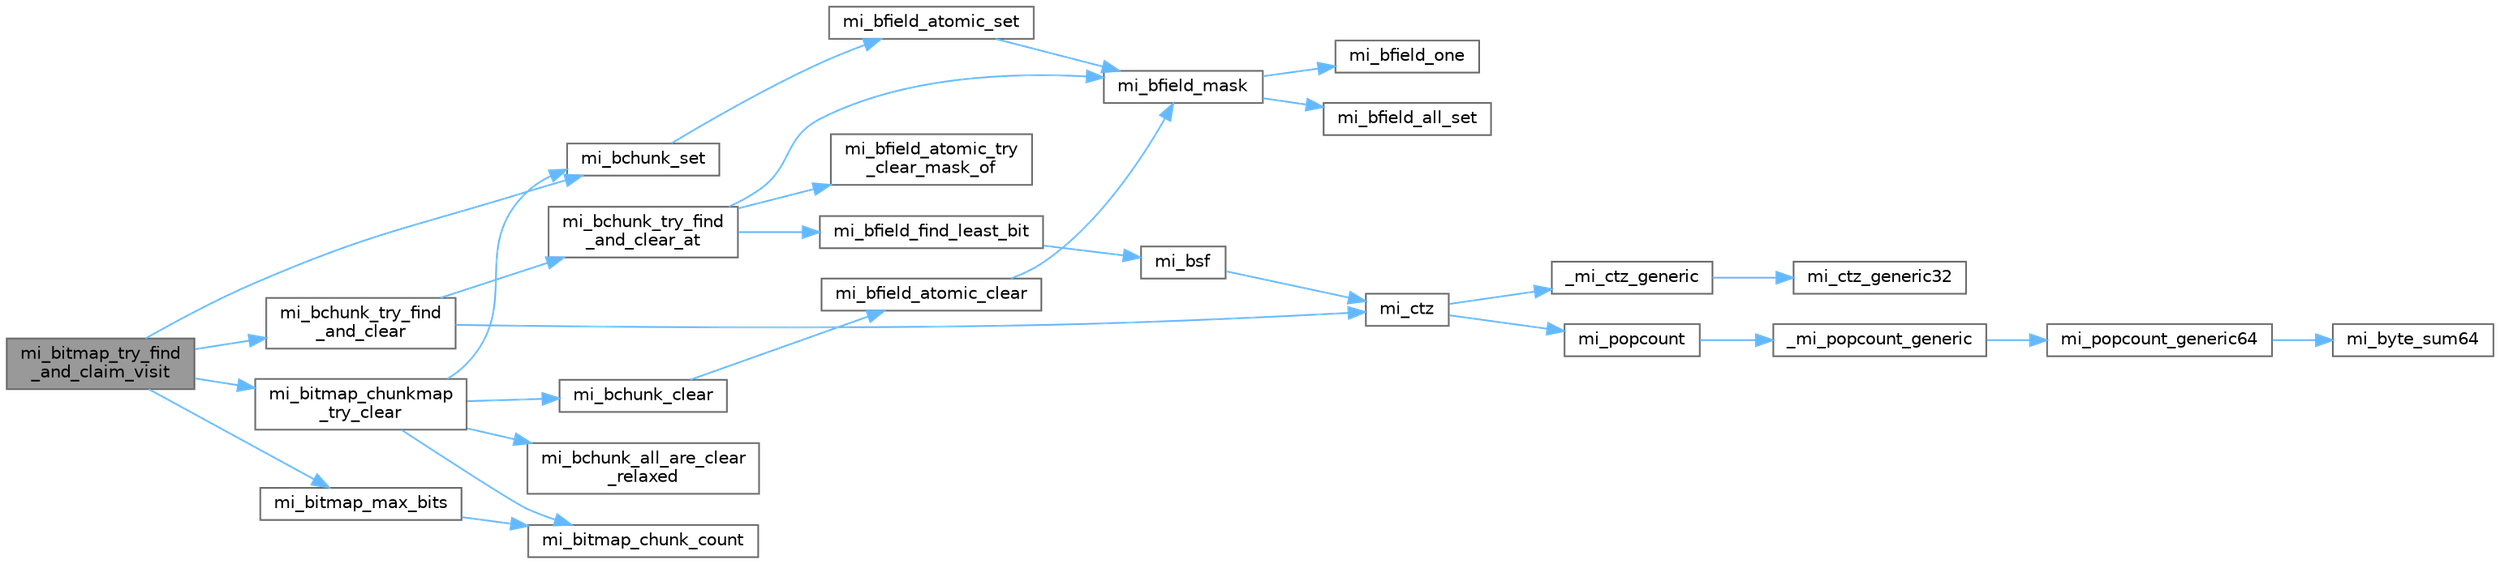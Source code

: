digraph "mi_bitmap_try_find_and_claim_visit"
{
 // LATEX_PDF_SIZE
  bgcolor="transparent";
  edge [fontname=Helvetica,fontsize=10,labelfontname=Helvetica,labelfontsize=10];
  node [fontname=Helvetica,fontsize=10,shape=box,height=0.2,width=0.4];
  rankdir="LR";
  Node1 [id="Node000001",label="mi_bitmap_try_find\l_and_claim_visit",height=0.2,width=0.4,color="gray40", fillcolor="grey60", style="filled", fontcolor="black",tooltip=" "];
  Node1 -> Node2 [id="edge29_Node000001_Node000002",color="steelblue1",style="solid",tooltip=" "];
  Node2 [id="Node000002",label="mi_bchunk_set",height=0.2,width=0.4,color="grey40", fillcolor="white", style="filled",URL="$bitmap_8c.html#ab346ba3b2da689a30e5cc0bf7348e552",tooltip=" "];
  Node2 -> Node3 [id="edge30_Node000002_Node000003",color="steelblue1",style="solid",tooltip=" "];
  Node3 [id="Node000003",label="mi_bfield_atomic_set",height=0.2,width=0.4,color="grey40", fillcolor="white", style="filled",URL="$bitmap_8c.html#adc19e319ae9cc70bef6264077249f89b",tooltip=" "];
  Node3 -> Node4 [id="edge31_Node000003_Node000004",color="steelblue1",style="solid",tooltip=" "];
  Node4 [id="Node000004",label="mi_bfield_mask",height=0.2,width=0.4,color="grey40", fillcolor="white", style="filled",URL="$bitmap_8c.html#aa4d08980dc8daf4bb8b950a4d4a687ef",tooltip=" "];
  Node4 -> Node5 [id="edge32_Node000004_Node000005",color="steelblue1",style="solid",tooltip=" "];
  Node5 [id="Node000005",label="mi_bfield_all_set",height=0.2,width=0.4,color="grey40", fillcolor="white", style="filled",URL="$bitmap_8c.html#a68733ed030dc38eabe23102bf17fa86d",tooltip=" "];
  Node4 -> Node6 [id="edge33_Node000004_Node000006",color="steelblue1",style="solid",tooltip=" "];
  Node6 [id="Node000006",label="mi_bfield_one",height=0.2,width=0.4,color="grey40", fillcolor="white", style="filled",URL="$bitmap_8c.html#a8e898496b41e387ca00e77eff2cc364d",tooltip=" "];
  Node1 -> Node7 [id="edge34_Node000001_Node000007",color="steelblue1",style="solid",tooltip=" "];
  Node7 [id="Node000007",label="mi_bchunk_try_find\l_and_clear",height=0.2,width=0.4,color="grey40", fillcolor="white", style="filled",URL="$bitmap_8c.html#aa11557a706a7a264cc1f73f1300e17eb",tooltip=" "];
  Node7 -> Node8 [id="edge35_Node000007_Node000008",color="steelblue1",style="solid",tooltip=" "];
  Node8 [id="Node000008",label="mi_bchunk_try_find\l_and_clear_at",height=0.2,width=0.4,color="grey40", fillcolor="white", style="filled",URL="$bitmap_8c.html#ac6424593eb39a2437e8226638ebd8051",tooltip=" "];
  Node8 -> Node9 [id="edge36_Node000008_Node000009",color="steelblue1",style="solid",tooltip=" "];
  Node9 [id="Node000009",label="mi_bfield_atomic_try\l_clear_mask_of",height=0.2,width=0.4,color="grey40", fillcolor="white", style="filled",URL="$bitmap_8c.html#a73c19c3d1d7503123b9c606a25234113",tooltip=" "];
  Node8 -> Node10 [id="edge37_Node000008_Node000010",color="steelblue1",style="solid",tooltip=" "];
  Node10 [id="Node000010",label="mi_bfield_find_least_bit",height=0.2,width=0.4,color="grey40", fillcolor="white", style="filled",URL="$bitmap_8c.html#a81530e7b3d5b00380e17776d6bf7def6",tooltip=" "];
  Node10 -> Node11 [id="edge38_Node000010_Node000011",color="steelblue1",style="solid",tooltip=" "];
  Node11 [id="Node000011",label="mi_bsf",height=0.2,width=0.4,color="grey40", fillcolor="white", style="filled",URL="$bits_8h.html#a9a725eee7a716d863140f201d6a970f5",tooltip=" "];
  Node11 -> Node12 [id="edge39_Node000011_Node000012",color="steelblue1",style="solid",tooltip=" "];
  Node12 [id="Node000012",label="mi_ctz",height=0.2,width=0.4,color="grey40", fillcolor="white", style="filled",URL="$bits_8h.html#a8eb514b948438b609030d3d13c0d1c6d",tooltip=" "];
  Node12 -> Node13 [id="edge40_Node000012_Node000013",color="steelblue1",style="solid",tooltip=" "];
  Node13 [id="Node000013",label="_mi_ctz_generic",height=0.2,width=0.4,color="grey40", fillcolor="white", style="filled",URL="$libc_8c.html#aaf9cb98b0eccdf3c2bcfb027728ee7b0",tooltip=" "];
  Node13 -> Node14 [id="edge41_Node000013_Node000014",color="steelblue1",style="solid",tooltip=" "];
  Node14 [id="Node000014",label="mi_ctz_generic32",height=0.2,width=0.4,color="grey40", fillcolor="white", style="filled",URL="$libc_8c.html#a302fccef2ee4de93b9121915f0d7fc73",tooltip=" "];
  Node12 -> Node15 [id="edge42_Node000012_Node000015",color="steelblue1",style="solid",tooltip=" "];
  Node15 [id="Node000015",label="mi_popcount",height=0.2,width=0.4,color="grey40", fillcolor="white", style="filled",URL="$bits_8h.html#ac2a9854186003f70eb01135c9aca3529",tooltip=" "];
  Node15 -> Node16 [id="edge43_Node000015_Node000016",color="steelblue1",style="solid",tooltip=" "];
  Node16 [id="Node000016",label="_mi_popcount_generic",height=0.2,width=0.4,color="grey40", fillcolor="white", style="filled",URL="$libc_8c.html#aaab27db7dbed686101df507edc29d20b",tooltip=" "];
  Node16 -> Node17 [id="edge44_Node000016_Node000017",color="steelblue1",style="solid",tooltip=" "];
  Node17 [id="Node000017",label="mi_popcount_generic64",height=0.2,width=0.4,color="grey40", fillcolor="white", style="filled",URL="$libc_8c.html#a533578e7639a04fe16a92e5a7f5061d6",tooltip=" "];
  Node17 -> Node18 [id="edge45_Node000017_Node000018",color="steelblue1",style="solid",tooltip=" "];
  Node18 [id="Node000018",label="mi_byte_sum64",height=0.2,width=0.4,color="grey40", fillcolor="white", style="filled",URL="$libc_8c.html#ac08026bb16e7424486bc67475822bf66",tooltip=" "];
  Node8 -> Node4 [id="edge46_Node000008_Node000004",color="steelblue1",style="solid",tooltip=" "];
  Node7 -> Node12 [id="edge47_Node000007_Node000012",color="steelblue1",style="solid",tooltip=" "];
  Node1 -> Node19 [id="edge48_Node000001_Node000019",color="steelblue1",style="solid",tooltip=" "];
  Node19 [id="Node000019",label="mi_bitmap_chunkmap\l_try_clear",height=0.2,width=0.4,color="grey40", fillcolor="white", style="filled",URL="$bitmap_8c.html#a5bb0c3e1e081c87726fb5e091123673e",tooltip=" "];
  Node19 -> Node20 [id="edge49_Node000019_Node000020",color="steelblue1",style="solid",tooltip=" "];
  Node20 [id="Node000020",label="mi_bchunk_all_are_clear\l_relaxed",height=0.2,width=0.4,color="grey40", fillcolor="white", style="filled",URL="$bitmap_8c.html#a88902555fe05fa9a9b3d747b230f45b2",tooltip=" "];
  Node19 -> Node21 [id="edge50_Node000019_Node000021",color="steelblue1",style="solid",tooltip=" "];
  Node21 [id="Node000021",label="mi_bchunk_clear",height=0.2,width=0.4,color="grey40", fillcolor="white", style="filled",URL="$bitmap_8c.html#a9dfbfc8fe0b5d49b9cb05fb4a16ce60c",tooltip=" "];
  Node21 -> Node22 [id="edge51_Node000021_Node000022",color="steelblue1",style="solid",tooltip=" "];
  Node22 [id="Node000022",label="mi_bfield_atomic_clear",height=0.2,width=0.4,color="grey40", fillcolor="white", style="filled",URL="$bitmap_8c.html#a19352c87837362ef0ffc2f00152ca428",tooltip=" "];
  Node22 -> Node4 [id="edge52_Node000022_Node000004",color="steelblue1",style="solid",tooltip=" "];
  Node19 -> Node2 [id="edge53_Node000019_Node000002",color="steelblue1",style="solid",tooltip=" "];
  Node19 -> Node23 [id="edge54_Node000019_Node000023",color="steelblue1",style="solid",tooltip=" "];
  Node23 [id="Node000023",label="mi_bitmap_chunk_count",height=0.2,width=0.4,color="grey40", fillcolor="white", style="filled",URL="$bitmap_8h.html#adbc04bcdad6dd6f18993c5ed4b92f2a4",tooltip=" "];
  Node1 -> Node24 [id="edge55_Node000001_Node000024",color="steelblue1",style="solid",tooltip=" "];
  Node24 [id="Node000024",label="mi_bitmap_max_bits",height=0.2,width=0.4,color="grey40", fillcolor="white", style="filled",URL="$bitmap_8h.html#ac65c5f63cedfbd7ef9c6dcbdf9d37a0f",tooltip=" "];
  Node24 -> Node23 [id="edge56_Node000024_Node000023",color="steelblue1",style="solid",tooltip=" "];
}
